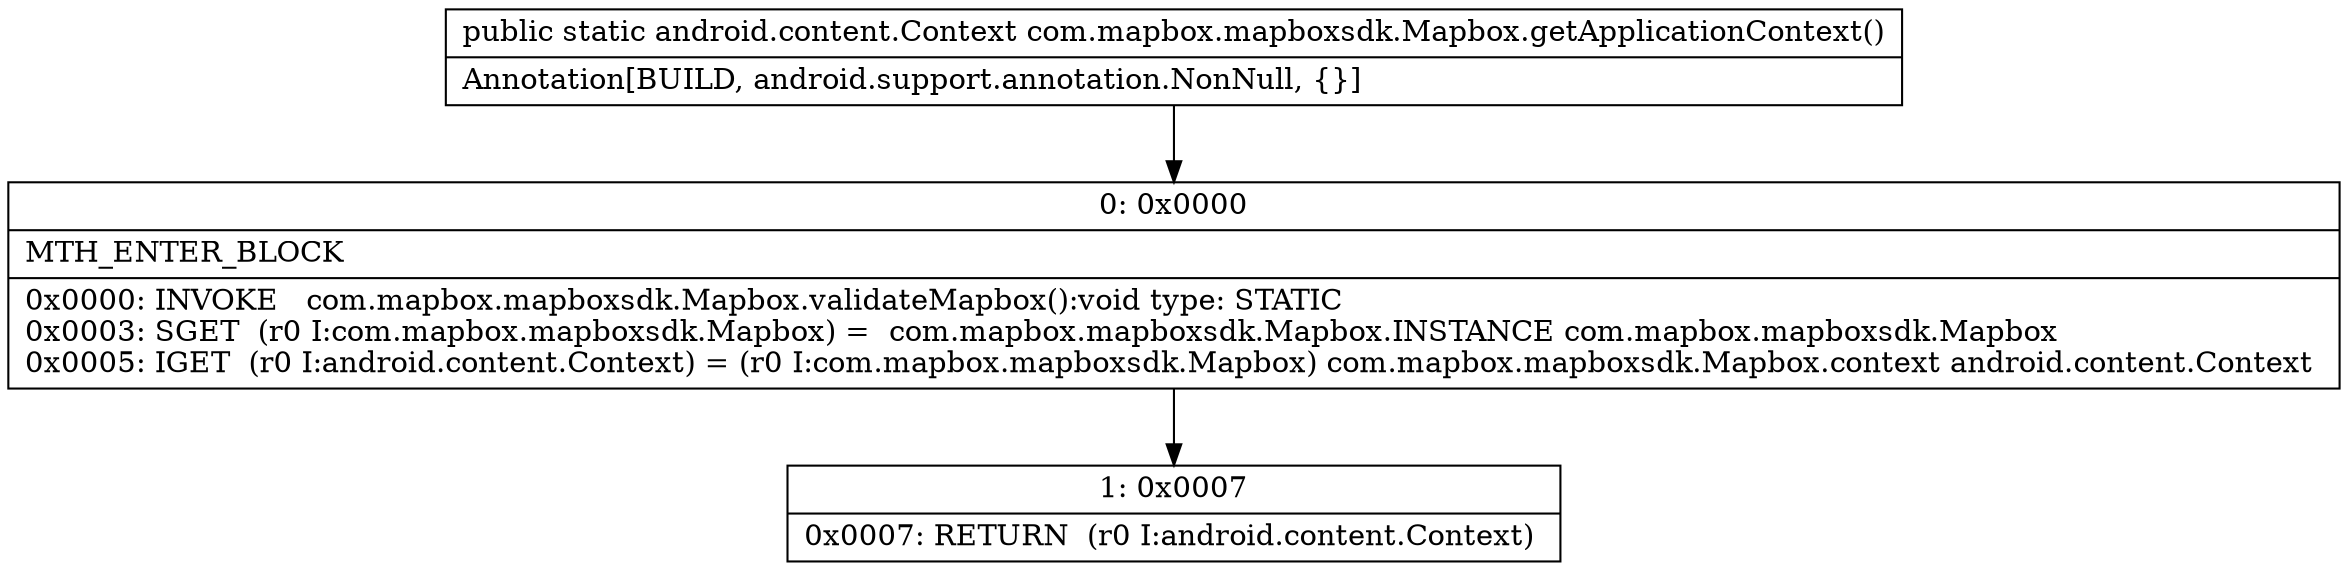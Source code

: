digraph "CFG forcom.mapbox.mapboxsdk.Mapbox.getApplicationContext()Landroid\/content\/Context;" {
Node_0 [shape=record,label="{0\:\ 0x0000|MTH_ENTER_BLOCK\l|0x0000: INVOKE   com.mapbox.mapboxsdk.Mapbox.validateMapbox():void type: STATIC \l0x0003: SGET  (r0 I:com.mapbox.mapboxsdk.Mapbox) =  com.mapbox.mapboxsdk.Mapbox.INSTANCE com.mapbox.mapboxsdk.Mapbox \l0x0005: IGET  (r0 I:android.content.Context) = (r0 I:com.mapbox.mapboxsdk.Mapbox) com.mapbox.mapboxsdk.Mapbox.context android.content.Context \l}"];
Node_1 [shape=record,label="{1\:\ 0x0007|0x0007: RETURN  (r0 I:android.content.Context) \l}"];
MethodNode[shape=record,label="{public static android.content.Context com.mapbox.mapboxsdk.Mapbox.getApplicationContext()  | Annotation[BUILD, android.support.annotation.NonNull, \{\}]\l}"];
MethodNode -> Node_0;
Node_0 -> Node_1;
}

